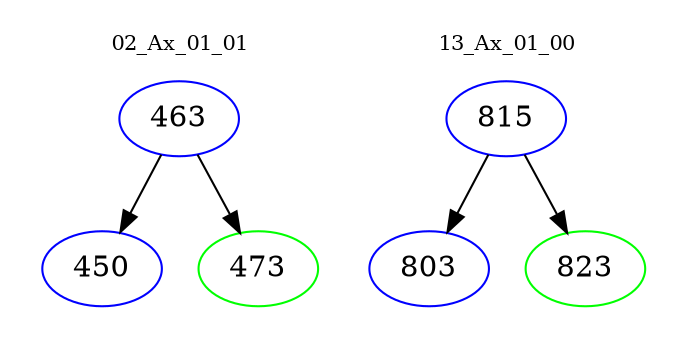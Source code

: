 digraph{
subgraph cluster_0 {
color = white
label = "02_Ax_01_01";
fontsize=10;
T0_463 [label="463", color="blue"]
T0_463 -> T0_450 [color="black"]
T0_450 [label="450", color="blue"]
T0_463 -> T0_473 [color="black"]
T0_473 [label="473", color="green"]
}
subgraph cluster_1 {
color = white
label = "13_Ax_01_00";
fontsize=10;
T1_815 [label="815", color="blue"]
T1_815 -> T1_803 [color="black"]
T1_803 [label="803", color="blue"]
T1_815 -> T1_823 [color="black"]
T1_823 [label="823", color="green"]
}
}
